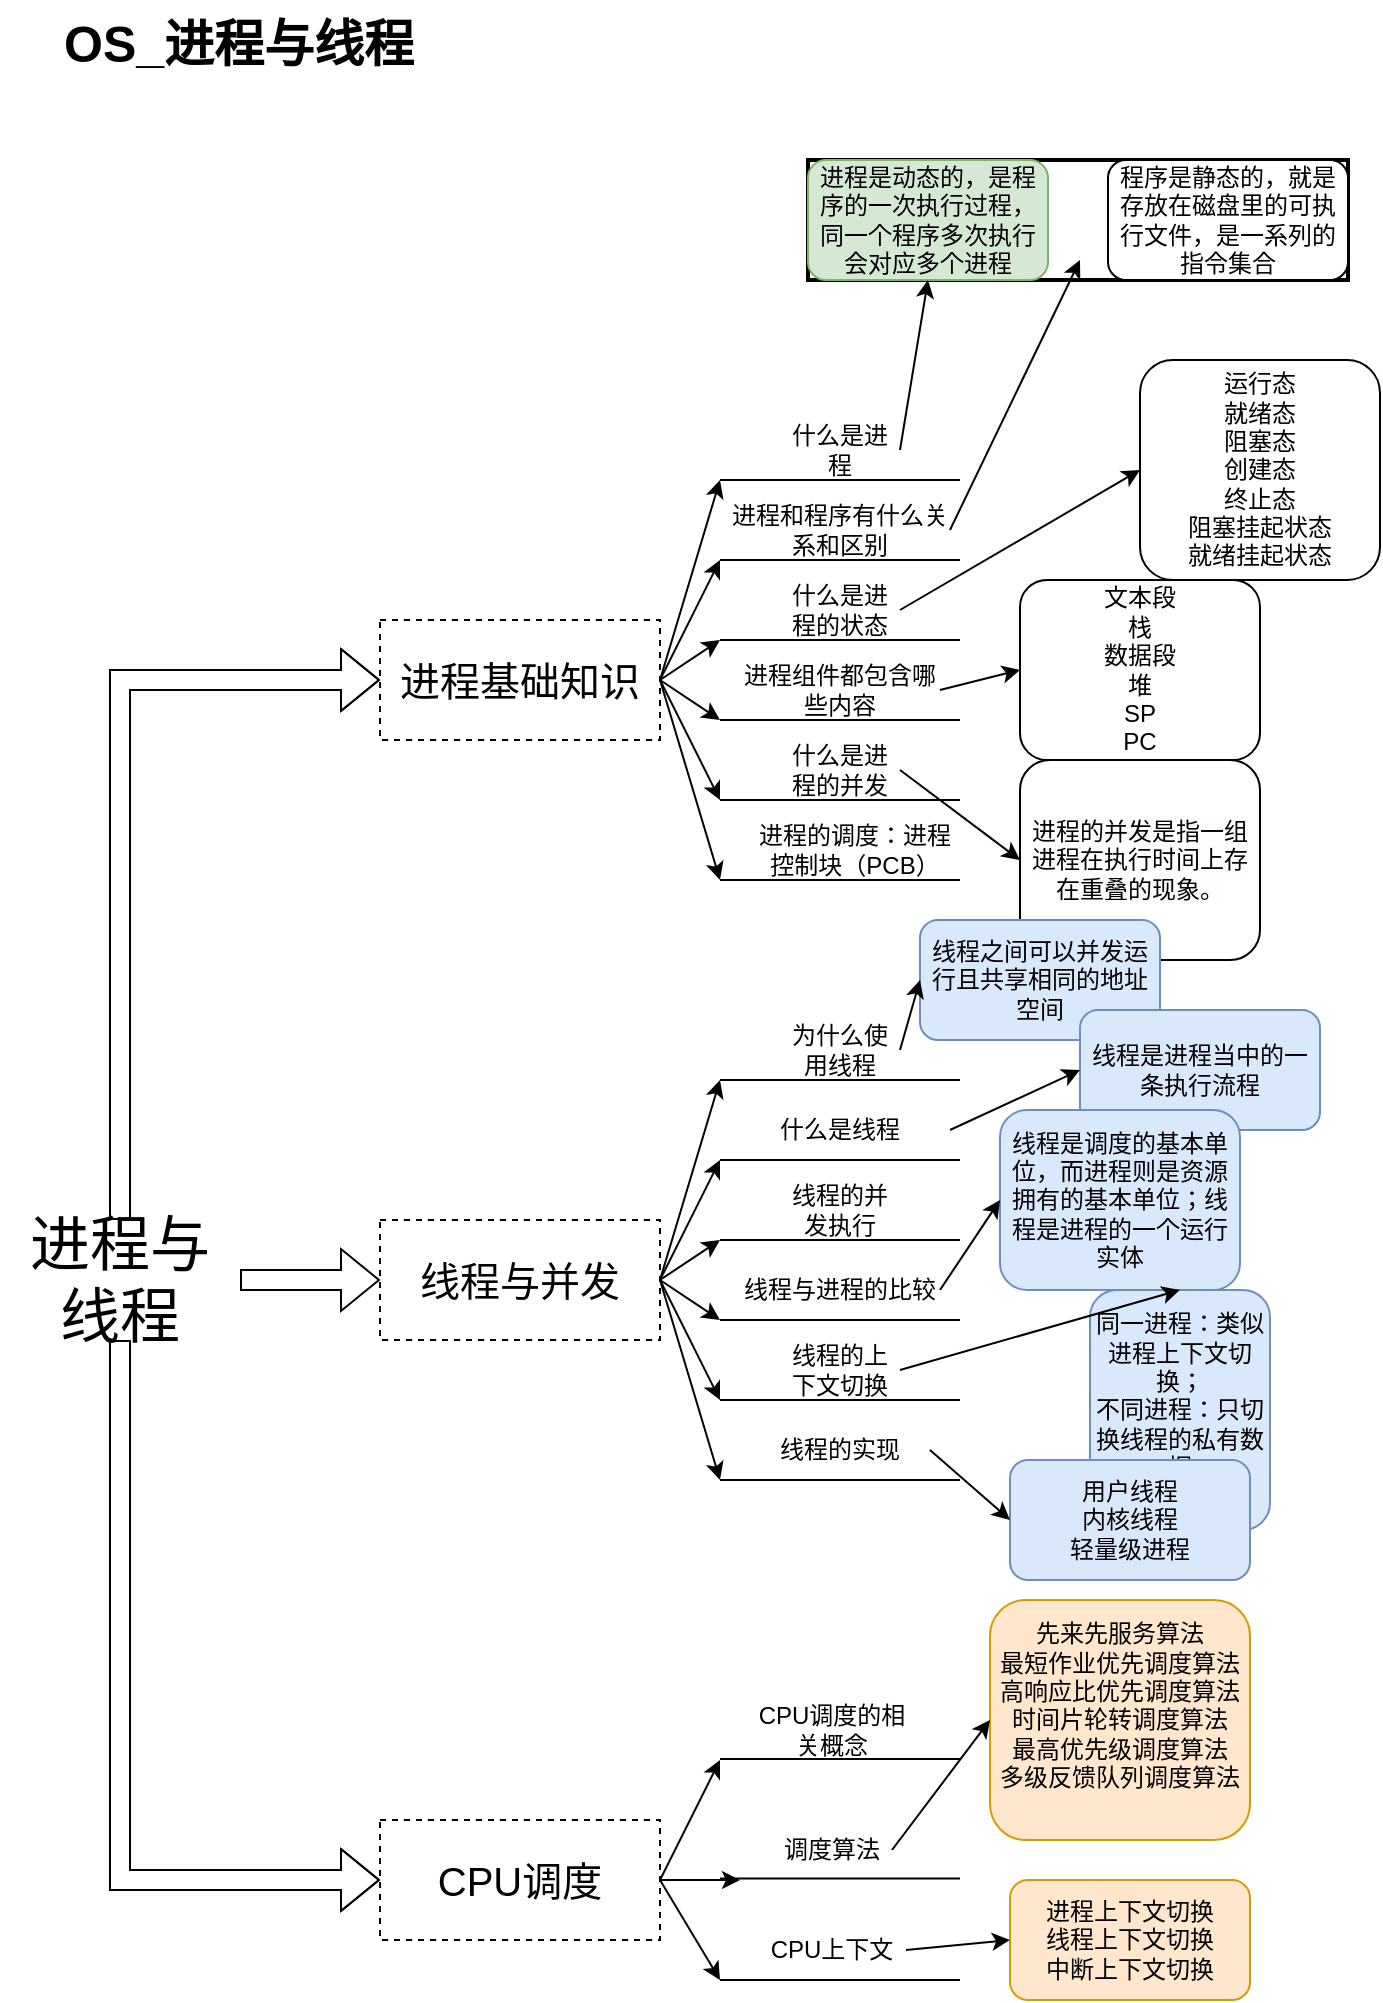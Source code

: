 <mxfile version="24.8.3">
  <diagram name="第 1 页" id="Skwe0buN1VDlV5Pr2Fpp">
    <mxGraphModel dx="1500" dy="796" grid="1" gridSize="10" guides="1" tooltips="1" connect="1" arrows="1" fold="1" page="1" pageScale="1" pageWidth="827" pageHeight="1169" math="0" shadow="0">
      <root>
        <mxCell id="0" />
        <mxCell id="1" parent="0" />
        <mxCell id="q8A6Jre_Dmv5E1ko5mhS-2" value="&lt;h1 style=&quot;margin-top: 0px;&quot;&gt;&lt;font style=&quot;font-size: 25px;&quot;&gt;OS_进程与线程&lt;/font&gt;&lt;/h1&gt;" style="text;html=1;whiteSpace=wrap;overflow=hidden;rounded=0;" parent="1" vertex="1">
          <mxGeometry x="40" y="20" width="180" height="120" as="geometry" />
        </mxCell>
        <mxCell id="qNVe5_VQKZbHT0BbcTsc-54" value="" style="group" vertex="1" connectable="0" parent="1">
          <mxGeometry x="10" y="230" width="480" height="780" as="geometry" />
        </mxCell>
        <mxCell id="q8A6Jre_Dmv5E1ko5mhS-20" style="edgeStyle=orthogonalEdgeStyle;rounded=0;orthogonalLoop=1;jettySize=auto;html=1;exitX=0.5;exitY=0;exitDx=0;exitDy=0;entryX=0;entryY=0.5;entryDx=0;entryDy=0;shape=flexArrow;" parent="qNVe5_VQKZbHT0BbcTsc-54" source="q8A6Jre_Dmv5E1ko5mhS-11" target="q8A6Jre_Dmv5E1ko5mhS-12" edge="1">
          <mxGeometry relative="1" as="geometry" />
        </mxCell>
        <mxCell id="q8A6Jre_Dmv5E1ko5mhS-21" style="edgeStyle=orthogonalEdgeStyle;rounded=0;orthogonalLoop=1;jettySize=auto;html=1;exitX=1;exitY=0.5;exitDx=0;exitDy=0;entryX=0;entryY=0.5;entryDx=0;entryDy=0;shape=flexArrow;" parent="qNVe5_VQKZbHT0BbcTsc-54" source="q8A6Jre_Dmv5E1ko5mhS-11" target="q8A6Jre_Dmv5E1ko5mhS-13" edge="1">
          <mxGeometry relative="1" as="geometry" />
        </mxCell>
        <mxCell id="q8A6Jre_Dmv5E1ko5mhS-22" style="edgeStyle=orthogonalEdgeStyle;rounded=0;orthogonalLoop=1;jettySize=auto;html=1;exitX=0.5;exitY=1;exitDx=0;exitDy=0;entryX=0;entryY=0.5;entryDx=0;entryDy=0;shape=flexArrow;" parent="qNVe5_VQKZbHT0BbcTsc-54" source="q8A6Jre_Dmv5E1ko5mhS-11" target="q8A6Jre_Dmv5E1ko5mhS-14" edge="1">
          <mxGeometry relative="1" as="geometry" />
        </mxCell>
        <mxCell id="q8A6Jre_Dmv5E1ko5mhS-11" value="&lt;font style=&quot;font-size: 30px;&quot;&gt;进程与线程&lt;/font&gt;" style="rounded=0;whiteSpace=wrap;html=1;fontSize=20;fillColor=none;strokeColor=none;" parent="qNVe5_VQKZbHT0BbcTsc-54" vertex="1">
          <mxGeometry y="400" width="120" height="60" as="geometry" />
        </mxCell>
        <mxCell id="qNVe5_VQKZbHT0BbcTsc-23" value="" style="group" vertex="1" connectable="0" parent="qNVe5_VQKZbHT0BbcTsc-54">
          <mxGeometry x="190" width="290" height="230" as="geometry" />
        </mxCell>
        <mxCell id="qNVe5_VQKZbHT0BbcTsc-17" style="edgeStyle=none;rounded=0;orthogonalLoop=1;jettySize=auto;html=1;exitX=1;exitY=0.5;exitDx=0;exitDy=0;" edge="1" parent="qNVe5_VQKZbHT0BbcTsc-23" source="q8A6Jre_Dmv5E1ko5mhS-12">
          <mxGeometry relative="1" as="geometry">
            <mxPoint x="170" y="30" as="targetPoint" />
          </mxGeometry>
        </mxCell>
        <mxCell id="qNVe5_VQKZbHT0BbcTsc-18" style="edgeStyle=none;rounded=0;orthogonalLoop=1;jettySize=auto;html=1;exitX=1;exitY=0.5;exitDx=0;exitDy=0;" edge="1" parent="qNVe5_VQKZbHT0BbcTsc-23" source="q8A6Jre_Dmv5E1ko5mhS-12">
          <mxGeometry relative="1" as="geometry">
            <mxPoint x="170" y="70" as="targetPoint" />
          </mxGeometry>
        </mxCell>
        <mxCell id="qNVe5_VQKZbHT0BbcTsc-19" style="edgeStyle=none;rounded=0;orthogonalLoop=1;jettySize=auto;html=1;exitX=1;exitY=0.5;exitDx=0;exitDy=0;" edge="1" parent="qNVe5_VQKZbHT0BbcTsc-23" source="q8A6Jre_Dmv5E1ko5mhS-12">
          <mxGeometry relative="1" as="geometry">
            <mxPoint x="170" y="110" as="targetPoint" />
          </mxGeometry>
        </mxCell>
        <mxCell id="qNVe5_VQKZbHT0BbcTsc-20" style="edgeStyle=none;rounded=0;orthogonalLoop=1;jettySize=auto;html=1;exitX=1;exitY=0.5;exitDx=0;exitDy=0;" edge="1" parent="qNVe5_VQKZbHT0BbcTsc-23" source="q8A6Jre_Dmv5E1ko5mhS-12">
          <mxGeometry relative="1" as="geometry">
            <mxPoint x="170" y="150" as="targetPoint" />
          </mxGeometry>
        </mxCell>
        <mxCell id="qNVe5_VQKZbHT0BbcTsc-21" style="edgeStyle=none;rounded=0;orthogonalLoop=1;jettySize=auto;html=1;exitX=1;exitY=0.5;exitDx=0;exitDy=0;" edge="1" parent="qNVe5_VQKZbHT0BbcTsc-23" source="q8A6Jre_Dmv5E1ko5mhS-12">
          <mxGeometry relative="1" as="geometry">
            <mxPoint x="170" y="190" as="targetPoint" />
          </mxGeometry>
        </mxCell>
        <mxCell id="qNVe5_VQKZbHT0BbcTsc-22" style="edgeStyle=none;rounded=0;orthogonalLoop=1;jettySize=auto;html=1;exitX=1;exitY=0.5;exitDx=0;exitDy=0;" edge="1" parent="qNVe5_VQKZbHT0BbcTsc-23" source="q8A6Jre_Dmv5E1ko5mhS-12">
          <mxGeometry relative="1" as="geometry">
            <mxPoint x="170" y="230" as="targetPoint" />
          </mxGeometry>
        </mxCell>
        <mxCell id="q8A6Jre_Dmv5E1ko5mhS-12" value="进程基础知识" style="rounded=0;whiteSpace=wrap;html=1;fontSize=20;dashed=1;" parent="qNVe5_VQKZbHT0BbcTsc-23" vertex="1">
          <mxGeometry y="100" width="140" height="60" as="geometry" />
        </mxCell>
        <mxCell id="q8A6Jre_Dmv5E1ko5mhS-35" value="什么是进程" style="text;html=1;align=center;verticalAlign=middle;whiteSpace=wrap;rounded=0;" parent="qNVe5_VQKZbHT0BbcTsc-23" vertex="1">
          <mxGeometry x="200" width="60" height="30" as="geometry" />
        </mxCell>
        <mxCell id="q8A6Jre_Dmv5E1ko5mhS-37" value="" style="endArrow=none;html=1;rounded=0;" parent="qNVe5_VQKZbHT0BbcTsc-23" edge="1">
          <mxGeometry width="50" height="50" relative="1" as="geometry">
            <mxPoint x="170" y="30" as="sourcePoint" />
            <mxPoint x="290" y="30" as="targetPoint" />
            <Array as="points" />
          </mxGeometry>
        </mxCell>
        <mxCell id="q8A6Jre_Dmv5E1ko5mhS-38" value="" style="endArrow=none;html=1;rounded=0;" parent="qNVe5_VQKZbHT0BbcTsc-23" edge="1">
          <mxGeometry width="50" height="50" relative="1" as="geometry">
            <mxPoint x="170" y="70" as="sourcePoint" />
            <mxPoint x="290" y="70" as="targetPoint" />
            <Array as="points" />
          </mxGeometry>
        </mxCell>
        <mxCell id="qNVe5_VQKZbHT0BbcTsc-84" style="edgeStyle=none;rounded=0;orthogonalLoop=1;jettySize=auto;html=1;exitX=1;exitY=0.5;exitDx=0;exitDy=0;" edge="1" parent="qNVe5_VQKZbHT0BbcTsc-23" source="q8A6Jre_Dmv5E1ko5mhS-40">
          <mxGeometry relative="1" as="geometry">
            <mxPoint x="350" y="-80" as="targetPoint" />
          </mxGeometry>
        </mxCell>
        <mxCell id="q8A6Jre_Dmv5E1ko5mhS-40" value="进程和程序有什么关系和区别" style="text;html=1;align=center;verticalAlign=middle;whiteSpace=wrap;rounded=0;" parent="qNVe5_VQKZbHT0BbcTsc-23" vertex="1">
          <mxGeometry x="175" y="40" width="110" height="30" as="geometry" />
        </mxCell>
        <mxCell id="q8A6Jre_Dmv5E1ko5mhS-41" value="" style="endArrow=none;html=1;rounded=0;" parent="qNVe5_VQKZbHT0BbcTsc-23" edge="1">
          <mxGeometry width="50" height="50" relative="1" as="geometry">
            <mxPoint x="170" y="110" as="sourcePoint" />
            <mxPoint x="290" y="110" as="targetPoint" />
            <Array as="points" />
          </mxGeometry>
        </mxCell>
        <mxCell id="q8A6Jre_Dmv5E1ko5mhS-42" value="什么是进程的状态" style="text;html=1;align=center;verticalAlign=middle;whiteSpace=wrap;rounded=0;" parent="qNVe5_VQKZbHT0BbcTsc-23" vertex="1">
          <mxGeometry x="200" y="80" width="60" height="30" as="geometry" />
        </mxCell>
        <mxCell id="q8A6Jre_Dmv5E1ko5mhS-44" value="" style="endArrow=none;html=1;rounded=0;" parent="qNVe5_VQKZbHT0BbcTsc-23" edge="1">
          <mxGeometry width="50" height="50" relative="1" as="geometry">
            <mxPoint x="170" y="150" as="sourcePoint" />
            <mxPoint x="290" y="150" as="targetPoint" />
            <Array as="points" />
          </mxGeometry>
        </mxCell>
        <mxCell id="q8A6Jre_Dmv5E1ko5mhS-46" value="进程组件都包含哪些内容" style="text;html=1;align=center;verticalAlign=middle;whiteSpace=wrap;rounded=0;" parent="qNVe5_VQKZbHT0BbcTsc-23" vertex="1">
          <mxGeometry x="180" y="120" width="100" height="30" as="geometry" />
        </mxCell>
        <mxCell id="q8A6Jre_Dmv5E1ko5mhS-47" value="" style="endArrow=none;html=1;rounded=0;" parent="qNVe5_VQKZbHT0BbcTsc-23" edge="1">
          <mxGeometry width="50" height="50" relative="1" as="geometry">
            <mxPoint x="170" y="190" as="sourcePoint" />
            <mxPoint x="290" y="190" as="targetPoint" />
            <Array as="points" />
          </mxGeometry>
        </mxCell>
        <mxCell id="q8A6Jre_Dmv5E1ko5mhS-48" value="什么是进程的并发" style="text;html=1;align=center;verticalAlign=middle;whiteSpace=wrap;rounded=0;" parent="qNVe5_VQKZbHT0BbcTsc-23" vertex="1">
          <mxGeometry x="200" y="160" width="60" height="30" as="geometry" />
        </mxCell>
        <mxCell id="q8A6Jre_Dmv5E1ko5mhS-49" value="" style="endArrow=none;html=1;rounded=0;" parent="qNVe5_VQKZbHT0BbcTsc-23" edge="1">
          <mxGeometry width="50" height="50" relative="1" as="geometry">
            <mxPoint x="170" y="230" as="sourcePoint" />
            <mxPoint x="290" y="230" as="targetPoint" />
            <Array as="points" />
          </mxGeometry>
        </mxCell>
        <mxCell id="q8A6Jre_Dmv5E1ko5mhS-51" value="进程的调度：进程控制块（PCB）" style="text;html=1;align=center;verticalAlign=middle;whiteSpace=wrap;rounded=0;" parent="qNVe5_VQKZbHT0BbcTsc-23" vertex="1">
          <mxGeometry x="185" y="200" width="105" height="30" as="geometry" />
        </mxCell>
        <mxCell id="qNVe5_VQKZbHT0BbcTsc-42" value="" style="group" vertex="1" connectable="0" parent="qNVe5_VQKZbHT0BbcTsc-54">
          <mxGeometry x="190" y="300" width="290" height="230" as="geometry" />
        </mxCell>
        <mxCell id="qNVe5_VQKZbHT0BbcTsc-36" style="edgeStyle=none;rounded=0;orthogonalLoop=1;jettySize=auto;html=1;exitX=1;exitY=0.5;exitDx=0;exitDy=0;" edge="1" parent="qNVe5_VQKZbHT0BbcTsc-42" source="q8A6Jre_Dmv5E1ko5mhS-13">
          <mxGeometry relative="1" as="geometry">
            <mxPoint x="170" y="30" as="targetPoint" />
          </mxGeometry>
        </mxCell>
        <mxCell id="qNVe5_VQKZbHT0BbcTsc-37" style="edgeStyle=none;rounded=0;orthogonalLoop=1;jettySize=auto;html=1;exitX=1;exitY=0.5;exitDx=0;exitDy=0;" edge="1" parent="qNVe5_VQKZbHT0BbcTsc-42" source="q8A6Jre_Dmv5E1ko5mhS-13">
          <mxGeometry relative="1" as="geometry">
            <mxPoint x="170" y="70" as="targetPoint" />
          </mxGeometry>
        </mxCell>
        <mxCell id="qNVe5_VQKZbHT0BbcTsc-38" style="edgeStyle=none;rounded=0;orthogonalLoop=1;jettySize=auto;html=1;exitX=1;exitY=0.5;exitDx=0;exitDy=0;" edge="1" parent="qNVe5_VQKZbHT0BbcTsc-42" source="q8A6Jre_Dmv5E1ko5mhS-13">
          <mxGeometry relative="1" as="geometry">
            <mxPoint x="170" y="110" as="targetPoint" />
          </mxGeometry>
        </mxCell>
        <mxCell id="qNVe5_VQKZbHT0BbcTsc-39" style="edgeStyle=none;rounded=0;orthogonalLoop=1;jettySize=auto;html=1;exitX=1;exitY=0.5;exitDx=0;exitDy=0;" edge="1" parent="qNVe5_VQKZbHT0BbcTsc-42" source="q8A6Jre_Dmv5E1ko5mhS-13">
          <mxGeometry relative="1" as="geometry">
            <mxPoint x="170" y="150" as="targetPoint" />
          </mxGeometry>
        </mxCell>
        <mxCell id="qNVe5_VQKZbHT0BbcTsc-40" style="edgeStyle=none;rounded=0;orthogonalLoop=1;jettySize=auto;html=1;exitX=1;exitY=0.5;exitDx=0;exitDy=0;" edge="1" parent="qNVe5_VQKZbHT0BbcTsc-42" source="q8A6Jre_Dmv5E1ko5mhS-13">
          <mxGeometry relative="1" as="geometry">
            <mxPoint x="170" y="190" as="targetPoint" />
          </mxGeometry>
        </mxCell>
        <mxCell id="qNVe5_VQKZbHT0BbcTsc-41" style="edgeStyle=none;rounded=0;orthogonalLoop=1;jettySize=auto;html=1;exitX=1;exitY=0.5;exitDx=0;exitDy=0;" edge="1" parent="qNVe5_VQKZbHT0BbcTsc-42" source="q8A6Jre_Dmv5E1ko5mhS-13">
          <mxGeometry relative="1" as="geometry">
            <mxPoint x="170" y="230" as="targetPoint" />
          </mxGeometry>
        </mxCell>
        <mxCell id="q8A6Jre_Dmv5E1ko5mhS-13" value="线程与并发" style="rounded=0;whiteSpace=wrap;html=1;fontSize=20;dashed=1;" parent="qNVe5_VQKZbHT0BbcTsc-42" vertex="1">
          <mxGeometry y="100" width="140" height="60" as="geometry" />
        </mxCell>
        <mxCell id="qNVe5_VQKZbHT0BbcTsc-24" value="" style="endArrow=none;html=1;rounded=0;" edge="1" parent="qNVe5_VQKZbHT0BbcTsc-42">
          <mxGeometry width="50" height="50" relative="1" as="geometry">
            <mxPoint x="170" y="30" as="sourcePoint" />
            <mxPoint x="290" y="30" as="targetPoint" />
            <Array as="points" />
          </mxGeometry>
        </mxCell>
        <mxCell id="qNVe5_VQKZbHT0BbcTsc-25" value="" style="endArrow=none;html=1;rounded=0;" edge="1" parent="qNVe5_VQKZbHT0BbcTsc-42">
          <mxGeometry width="50" height="50" relative="1" as="geometry">
            <mxPoint x="170" y="70" as="sourcePoint" />
            <mxPoint x="290" y="70" as="targetPoint" />
            <Array as="points" />
          </mxGeometry>
        </mxCell>
        <mxCell id="qNVe5_VQKZbHT0BbcTsc-26" value="什么是线程" style="text;html=1;align=center;verticalAlign=middle;whiteSpace=wrap;rounded=0;" vertex="1" parent="qNVe5_VQKZbHT0BbcTsc-42">
          <mxGeometry x="175" y="40" width="110" height="30" as="geometry" />
        </mxCell>
        <mxCell id="qNVe5_VQKZbHT0BbcTsc-27" value="" style="endArrow=none;html=1;rounded=0;" edge="1" parent="qNVe5_VQKZbHT0BbcTsc-42">
          <mxGeometry width="50" height="50" relative="1" as="geometry">
            <mxPoint x="170" y="110" as="sourcePoint" />
            <mxPoint x="290" y="110" as="targetPoint" />
            <Array as="points" />
          </mxGeometry>
        </mxCell>
        <mxCell id="qNVe5_VQKZbHT0BbcTsc-28" value="线程的并发执行" style="text;html=1;align=center;verticalAlign=middle;whiteSpace=wrap;rounded=0;" vertex="1" parent="qNVe5_VQKZbHT0BbcTsc-42">
          <mxGeometry x="200" y="80" width="60" height="30" as="geometry" />
        </mxCell>
        <mxCell id="qNVe5_VQKZbHT0BbcTsc-29" value="" style="endArrow=none;html=1;rounded=0;" edge="1" parent="qNVe5_VQKZbHT0BbcTsc-42">
          <mxGeometry width="50" height="50" relative="1" as="geometry">
            <mxPoint x="170" y="150" as="sourcePoint" />
            <mxPoint x="290" y="150" as="targetPoint" />
            <Array as="points" />
          </mxGeometry>
        </mxCell>
        <mxCell id="qNVe5_VQKZbHT0BbcTsc-30" value="线程与进程的比较" style="text;html=1;align=center;verticalAlign=middle;whiteSpace=wrap;rounded=0;" vertex="1" parent="qNVe5_VQKZbHT0BbcTsc-42">
          <mxGeometry x="180" y="120" width="100" height="30" as="geometry" />
        </mxCell>
        <mxCell id="qNVe5_VQKZbHT0BbcTsc-31" value="" style="endArrow=none;html=1;rounded=0;" edge="1" parent="qNVe5_VQKZbHT0BbcTsc-42">
          <mxGeometry width="50" height="50" relative="1" as="geometry">
            <mxPoint x="170" y="190" as="sourcePoint" />
            <mxPoint x="290" y="190" as="targetPoint" />
            <Array as="points" />
          </mxGeometry>
        </mxCell>
        <mxCell id="qNVe5_VQKZbHT0BbcTsc-32" value="线程的上下文切换" style="text;html=1;align=center;verticalAlign=middle;whiteSpace=wrap;rounded=0;" vertex="1" parent="qNVe5_VQKZbHT0BbcTsc-42">
          <mxGeometry x="200" y="160" width="60" height="30" as="geometry" />
        </mxCell>
        <mxCell id="qNVe5_VQKZbHT0BbcTsc-33" value="" style="endArrow=none;html=1;rounded=0;" edge="1" parent="qNVe5_VQKZbHT0BbcTsc-42">
          <mxGeometry width="50" height="50" relative="1" as="geometry">
            <mxPoint x="170" y="230" as="sourcePoint" />
            <mxPoint x="290" y="230" as="targetPoint" />
            <Array as="points" />
          </mxGeometry>
        </mxCell>
        <mxCell id="qNVe5_VQKZbHT0BbcTsc-34" value="线程的实现" style="text;html=1;align=center;verticalAlign=middle;whiteSpace=wrap;rounded=0;" vertex="1" parent="qNVe5_VQKZbHT0BbcTsc-42">
          <mxGeometry x="185" y="200" width="90" height="30" as="geometry" />
        </mxCell>
        <mxCell id="qNVe5_VQKZbHT0BbcTsc-35" value="为什么使用线程" style="text;html=1;align=center;verticalAlign=middle;whiteSpace=wrap;rounded=0;" vertex="1" parent="qNVe5_VQKZbHT0BbcTsc-42">
          <mxGeometry x="200" width="60" height="30" as="geometry" />
        </mxCell>
        <mxCell id="qNVe5_VQKZbHT0BbcTsc-52" value="" style="group" vertex="1" connectable="0" parent="qNVe5_VQKZbHT0BbcTsc-54">
          <mxGeometry x="190" y="640" width="290" height="140" as="geometry" />
        </mxCell>
        <mxCell id="qNVe5_VQKZbHT0BbcTsc-49" style="edgeStyle=none;rounded=0;orthogonalLoop=1;jettySize=auto;html=1;exitX=1;exitY=0.5;exitDx=0;exitDy=0;" edge="1" parent="qNVe5_VQKZbHT0BbcTsc-52" source="q8A6Jre_Dmv5E1ko5mhS-14">
          <mxGeometry relative="1" as="geometry">
            <mxPoint x="170" y="30" as="targetPoint" />
          </mxGeometry>
        </mxCell>
        <mxCell id="qNVe5_VQKZbHT0BbcTsc-50" style="edgeStyle=none;rounded=0;orthogonalLoop=1;jettySize=auto;html=1;exitX=1;exitY=0.5;exitDx=0;exitDy=0;" edge="1" parent="qNVe5_VQKZbHT0BbcTsc-52" source="q8A6Jre_Dmv5E1ko5mhS-14">
          <mxGeometry relative="1" as="geometry">
            <mxPoint x="180" y="90" as="targetPoint" />
          </mxGeometry>
        </mxCell>
        <mxCell id="qNVe5_VQKZbHT0BbcTsc-51" style="edgeStyle=none;rounded=0;orthogonalLoop=1;jettySize=auto;html=1;exitX=1;exitY=0.5;exitDx=0;exitDy=0;" edge="1" parent="qNVe5_VQKZbHT0BbcTsc-52" source="q8A6Jre_Dmv5E1ko5mhS-14">
          <mxGeometry relative="1" as="geometry">
            <mxPoint x="170" y="140" as="targetPoint" />
          </mxGeometry>
        </mxCell>
        <mxCell id="q8A6Jre_Dmv5E1ko5mhS-14" value="CPU调度" style="rounded=0;whiteSpace=wrap;html=1;fontSize=20;dashed=1;" parent="qNVe5_VQKZbHT0BbcTsc-52" vertex="1">
          <mxGeometry y="60" width="140" height="60" as="geometry" />
        </mxCell>
        <mxCell id="qNVe5_VQKZbHT0BbcTsc-43" value="" style="endArrow=none;html=1;rounded=0;" edge="1" parent="qNVe5_VQKZbHT0BbcTsc-52">
          <mxGeometry width="50" height="50" relative="1" as="geometry">
            <mxPoint x="170" y="29.5" as="sourcePoint" />
            <mxPoint x="290" y="29.5" as="targetPoint" />
            <Array as="points" />
          </mxGeometry>
        </mxCell>
        <mxCell id="qNVe5_VQKZbHT0BbcTsc-44" value="CPU调度的相关概念" style="text;html=1;align=center;verticalAlign=middle;whiteSpace=wrap;rounded=0;" vertex="1" parent="qNVe5_VQKZbHT0BbcTsc-52">
          <mxGeometry x="186" width="80" height="30" as="geometry" />
        </mxCell>
        <mxCell id="qNVe5_VQKZbHT0BbcTsc-45" value="" style="endArrow=none;html=1;rounded=0;" edge="1" parent="qNVe5_VQKZbHT0BbcTsc-52">
          <mxGeometry width="50" height="50" relative="1" as="geometry">
            <mxPoint x="170" y="89.31" as="sourcePoint" />
            <mxPoint x="290" y="89.31" as="targetPoint" />
            <Array as="points" />
          </mxGeometry>
        </mxCell>
        <mxCell id="qNVe5_VQKZbHT0BbcTsc-46" value="调度算法" style="text;html=1;align=center;verticalAlign=middle;whiteSpace=wrap;rounded=0;" vertex="1" parent="qNVe5_VQKZbHT0BbcTsc-52">
          <mxGeometry x="196" y="60" width="60" height="30" as="geometry" />
        </mxCell>
        <mxCell id="qNVe5_VQKZbHT0BbcTsc-47" value="" style="endArrow=none;html=1;rounded=0;" edge="1" parent="qNVe5_VQKZbHT0BbcTsc-52">
          <mxGeometry width="50" height="50" relative="1" as="geometry">
            <mxPoint x="170" y="140" as="sourcePoint" />
            <mxPoint x="290" y="140" as="targetPoint" />
            <Array as="points" />
          </mxGeometry>
        </mxCell>
        <mxCell id="qNVe5_VQKZbHT0BbcTsc-48" value="CPU上下文" style="text;html=1;align=center;verticalAlign=middle;whiteSpace=wrap;rounded=0;" vertex="1" parent="qNVe5_VQKZbHT0BbcTsc-52">
          <mxGeometry x="189" y="110" width="74" height="30" as="geometry" />
        </mxCell>
        <mxCell id="qNVe5_VQKZbHT0BbcTsc-57" value="运行态&lt;div&gt;就绪态&lt;/div&gt;&lt;div&gt;阻塞态&lt;/div&gt;&lt;div&gt;创建态&lt;/div&gt;&lt;div&gt;终止态&lt;/div&gt;&lt;div&gt;阻塞挂起状态&lt;/div&gt;&lt;div&gt;就绪挂起状态&lt;/div&gt;" style="rounded=1;whiteSpace=wrap;html=1;" vertex="1" parent="1">
          <mxGeometry x="580" y="200" width="120" height="110" as="geometry" />
        </mxCell>
        <mxCell id="qNVe5_VQKZbHT0BbcTsc-59" value="" style="group;strokeColor=default;strokeWidth=2;" vertex="1" connectable="0" parent="1">
          <mxGeometry x="414" y="100" width="270" height="60" as="geometry" />
        </mxCell>
        <mxCell id="qNVe5_VQKZbHT0BbcTsc-55" value="进程是&lt;font style=&quot;font-size: 12px;&quot;&gt;动态&lt;/font&gt;的，是程序的一次执行过程，同一个程序多次执行会对应多个进程" style="rounded=1;whiteSpace=wrap;html=1;fillColor=#d5e8d4;strokeColor=#82b366;" vertex="1" parent="qNVe5_VQKZbHT0BbcTsc-59">
          <mxGeometry width="120" height="60" as="geometry" />
        </mxCell>
        <mxCell id="qNVe5_VQKZbHT0BbcTsc-56" value="程序是静态的，就是存放在磁盘里的可执行文件，是一系列的指令集合" style="rounded=1;whiteSpace=wrap;html=1;" vertex="1" parent="qNVe5_VQKZbHT0BbcTsc-59">
          <mxGeometry x="150" width="120" height="60" as="geometry" />
        </mxCell>
        <mxCell id="qNVe5_VQKZbHT0BbcTsc-61" style="edgeStyle=none;rounded=0;orthogonalLoop=1;jettySize=auto;html=1;exitX=1;exitY=0.5;exitDx=0;exitDy=0;entryX=0;entryY=0.5;entryDx=0;entryDy=0;" edge="1" parent="1" source="q8A6Jre_Dmv5E1ko5mhS-42" target="qNVe5_VQKZbHT0BbcTsc-57">
          <mxGeometry relative="1" as="geometry" />
        </mxCell>
        <mxCell id="qNVe5_VQKZbHT0BbcTsc-62" value="文本段&lt;div&gt;栈&lt;/div&gt;&lt;div&gt;数据段&lt;/div&gt;&lt;div&gt;堆&lt;/div&gt;&lt;div&gt;SP&lt;/div&gt;&lt;div&gt;PC&lt;/div&gt;" style="rounded=1;whiteSpace=wrap;html=1;" vertex="1" parent="1">
          <mxGeometry x="520" y="310" width="120" height="90" as="geometry" />
        </mxCell>
        <mxCell id="qNVe5_VQKZbHT0BbcTsc-63" value="&lt;span style=&quot;font-family: -apple-system, BlinkMacSystemFont, &amp;quot;Segoe UI&amp;quot;, Roboto, Ubuntu, &amp;quot;Helvetica Neue&amp;quot;, Helvetica, Arial, &amp;quot;PingFang SC&amp;quot;, &amp;quot;Hiragino Sans GB&amp;quot;, &amp;quot;Microsoft YaHei UI&amp;quot;, &amp;quot;Microsoft YaHei&amp;quot;, &amp;quot;Source Han Sans CN&amp;quot;, sans-serif, &amp;quot;Apple Color Emoji&amp;quot;, &amp;quot;Segoe UI Emoji&amp;quot;; text-align: start; background-color: rgb(253, 253, 254);&quot;&gt;&lt;font style=&quot;font-size: 12px;&quot;&gt;进程的并发是指一组进程在执行时间上存在重叠的现象。&lt;/font&gt;&lt;/span&gt;" style="rounded=1;whiteSpace=wrap;html=1;" vertex="1" parent="1">
          <mxGeometry x="520" y="400" width="120" height="100" as="geometry" />
        </mxCell>
        <mxCell id="qNVe5_VQKZbHT0BbcTsc-64" style="edgeStyle=none;rounded=0;orthogonalLoop=1;jettySize=auto;html=1;exitX=1;exitY=0.5;exitDx=0;exitDy=0;entryX=0;entryY=0.5;entryDx=0;entryDy=0;" edge="1" parent="1" source="q8A6Jre_Dmv5E1ko5mhS-46" target="qNVe5_VQKZbHT0BbcTsc-62">
          <mxGeometry relative="1" as="geometry" />
        </mxCell>
        <mxCell id="qNVe5_VQKZbHT0BbcTsc-65" style="edgeStyle=none;rounded=0;orthogonalLoop=1;jettySize=auto;html=1;exitX=1;exitY=0.5;exitDx=0;exitDy=0;entryX=0;entryY=0.5;entryDx=0;entryDy=0;" edge="1" parent="1" source="q8A6Jre_Dmv5E1ko5mhS-48" target="qNVe5_VQKZbHT0BbcTsc-63">
          <mxGeometry relative="1" as="geometry" />
        </mxCell>
        <mxCell id="qNVe5_VQKZbHT0BbcTsc-67" value="线程之间可以并发运行且共享相同的地址空间" style="rounded=1;whiteSpace=wrap;html=1;fillColor=#dae8fc;strokeColor=#6c8ebf;" vertex="1" parent="1">
          <mxGeometry x="470" y="480" width="120" height="60" as="geometry" />
        </mxCell>
        <mxCell id="qNVe5_VQKZbHT0BbcTsc-68" value="线程是进程当中的一条执行流程" style="rounded=1;whiteSpace=wrap;html=1;fillColor=#dae8fc;strokeColor=#6c8ebf;" vertex="1" parent="1">
          <mxGeometry x="550" y="525" width="120" height="60" as="geometry" />
        </mxCell>
        <mxCell id="qNVe5_VQKZbHT0BbcTsc-69" style="edgeStyle=none;rounded=0;orthogonalLoop=1;jettySize=auto;html=1;exitX=1;exitY=0.5;exitDx=0;exitDy=0;entryX=0;entryY=0.5;entryDx=0;entryDy=0;" edge="1" parent="1" source="qNVe5_VQKZbHT0BbcTsc-35" target="qNVe5_VQKZbHT0BbcTsc-67">
          <mxGeometry relative="1" as="geometry" />
        </mxCell>
        <mxCell id="qNVe5_VQKZbHT0BbcTsc-70" style="edgeStyle=none;rounded=0;orthogonalLoop=1;jettySize=auto;html=1;exitX=1;exitY=0.5;exitDx=0;exitDy=0;entryX=0;entryY=0.5;entryDx=0;entryDy=0;" edge="1" parent="1" source="qNVe5_VQKZbHT0BbcTsc-26" target="qNVe5_VQKZbHT0BbcTsc-68">
          <mxGeometry relative="1" as="geometry" />
        </mxCell>
        <mxCell id="qNVe5_VQKZbHT0BbcTsc-71" value="线程是调度的基本单位，而进程则是资源拥有的基本单位；线程是进程的一个运行实体" style="rounded=1;whiteSpace=wrap;html=1;fillColor=#dae8fc;strokeColor=#6c8ebf;" vertex="1" parent="1">
          <mxGeometry x="510" y="575" width="120" height="90" as="geometry" />
        </mxCell>
        <mxCell id="qNVe5_VQKZbHT0BbcTsc-72" style="edgeStyle=none;rounded=0;orthogonalLoop=1;jettySize=auto;html=1;exitX=1;exitY=0.5;exitDx=0;exitDy=0;entryX=0;entryY=0.5;entryDx=0;entryDy=0;" edge="1" parent="1" source="qNVe5_VQKZbHT0BbcTsc-30" target="qNVe5_VQKZbHT0BbcTsc-71">
          <mxGeometry relative="1" as="geometry" />
        </mxCell>
        <mxCell id="qNVe5_VQKZbHT0BbcTsc-73" value="同一进程：类似进程上下文切换；&lt;div&gt;不同进程：只切换线程的私有数据&lt;br&gt;&lt;div&gt;&lt;br&gt;&lt;/div&gt;&lt;/div&gt;" style="rounded=1;whiteSpace=wrap;html=1;direction=south;fillColor=#dae8fc;strokeColor=#6c8ebf;" vertex="1" parent="1">
          <mxGeometry x="555" y="665" width="90" height="120" as="geometry" />
        </mxCell>
        <mxCell id="qNVe5_VQKZbHT0BbcTsc-74" value="用户线程&lt;div&gt;内核线程&lt;/div&gt;&lt;div&gt;轻量级进程&lt;/div&gt;" style="rounded=1;whiteSpace=wrap;html=1;fillColor=#dae8fc;strokeColor=#6c8ebf;" vertex="1" parent="1">
          <mxGeometry x="515" y="750" width="120" height="60" as="geometry" />
        </mxCell>
        <mxCell id="qNVe5_VQKZbHT0BbcTsc-75" style="edgeStyle=none;rounded=0;orthogonalLoop=1;jettySize=auto;html=1;exitX=1;exitY=0.5;exitDx=0;exitDy=0;entryX=0;entryY=0.5;entryDx=0;entryDy=0;" edge="1" parent="1" source="qNVe5_VQKZbHT0BbcTsc-32" target="qNVe5_VQKZbHT0BbcTsc-73">
          <mxGeometry relative="1" as="geometry" />
        </mxCell>
        <mxCell id="qNVe5_VQKZbHT0BbcTsc-76" style="edgeStyle=none;rounded=0;orthogonalLoop=1;jettySize=auto;html=1;exitX=1;exitY=0.5;exitDx=0;exitDy=0;entryX=0;entryY=0.5;entryDx=0;entryDy=0;" edge="1" parent="1" source="qNVe5_VQKZbHT0BbcTsc-34" target="qNVe5_VQKZbHT0BbcTsc-74">
          <mxGeometry relative="1" as="geometry" />
        </mxCell>
        <mxCell id="qNVe5_VQKZbHT0BbcTsc-77" value="先来先服务算法&lt;div&gt;最短作业优先调度算法&lt;/div&gt;&lt;div&gt;高响应比优先调度算法&lt;/div&gt;&lt;div&gt;时间片轮转调度算法&lt;/div&gt;&lt;div&gt;最高优先级调度算法&lt;/div&gt;&lt;div&gt;多级反馈队列调度算法&lt;/div&gt;&lt;div&gt;&lt;br&gt;&lt;/div&gt;" style="rounded=1;whiteSpace=wrap;html=1;fillColor=#ffe6cc;strokeColor=#d79b00;" vertex="1" parent="1">
          <mxGeometry x="505" y="820" width="130" height="120" as="geometry" />
        </mxCell>
        <mxCell id="qNVe5_VQKZbHT0BbcTsc-78" value="进程上下文切换&lt;div&gt;线程上下文切换&lt;/div&gt;&lt;div&gt;中断上下文切换&lt;/div&gt;" style="rounded=1;whiteSpace=wrap;html=1;fillColor=#ffe6cc;strokeColor=#d79b00;" vertex="1" parent="1">
          <mxGeometry x="515" y="960" width="120" height="60" as="geometry" />
        </mxCell>
        <mxCell id="qNVe5_VQKZbHT0BbcTsc-80" style="edgeStyle=none;rounded=0;orthogonalLoop=1;jettySize=auto;html=1;exitX=1;exitY=0.5;exitDx=0;exitDy=0;entryX=0;entryY=0.5;entryDx=0;entryDy=0;" edge="1" parent="1" source="qNVe5_VQKZbHT0BbcTsc-46" target="qNVe5_VQKZbHT0BbcTsc-77">
          <mxGeometry relative="1" as="geometry" />
        </mxCell>
        <mxCell id="qNVe5_VQKZbHT0BbcTsc-81" style="edgeStyle=none;rounded=0;orthogonalLoop=1;jettySize=auto;html=1;exitX=1;exitY=0.5;exitDx=0;exitDy=0;entryX=0;entryY=0.5;entryDx=0;entryDy=0;" edge="1" parent="1" source="qNVe5_VQKZbHT0BbcTsc-48" target="qNVe5_VQKZbHT0BbcTsc-78">
          <mxGeometry relative="1" as="geometry" />
        </mxCell>
        <mxCell id="qNVe5_VQKZbHT0BbcTsc-82" style="edgeStyle=none;rounded=0;orthogonalLoop=1;jettySize=auto;html=1;exitX=1;exitY=0.5;exitDx=0;exitDy=0;entryX=0.5;entryY=1;entryDx=0;entryDy=0;" edge="1" parent="1" source="q8A6Jre_Dmv5E1ko5mhS-35" target="qNVe5_VQKZbHT0BbcTsc-55">
          <mxGeometry relative="1" as="geometry" />
        </mxCell>
      </root>
    </mxGraphModel>
  </diagram>
</mxfile>
